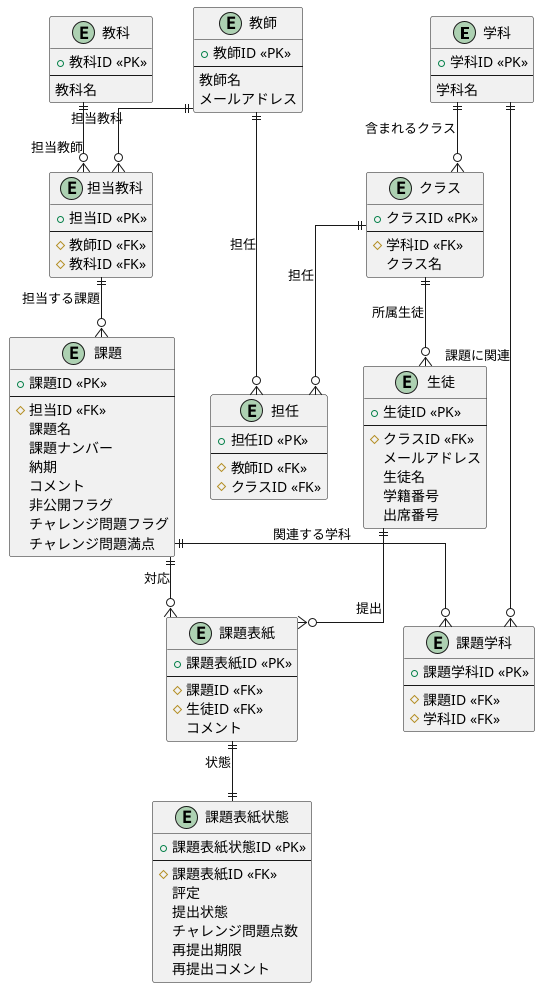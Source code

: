 @startuml ScholorSync

entity "学科" as department {
  + 学科ID <<PK>>
  --
  学科名
}

entity "クラス" as school_class {
  + クラスID <<PK>>
  --
  # 学科ID <<FK>>
  クラス名
}

entity "生徒" as student {
  + 生徒ID <<PK>>
  --
  # クラスID <<FK>>
  メールアドレス
  生徒名
  学籍番号
  出席番号
}

entity "教師" as teacher {
  + 教師ID <<PK>>
  --
  教師名
  メールアドレス
}

entity "担任" as class_teacher {
  + 担任ID <<PK>>
  --
  # 教師ID <<FK>>
  # クラスID <<FK>>
}

entity "教科" as subject {
  + 教科ID <<PK>>
  --
  教科名
}

entity "担当教科" as teacher_subject {
  + 担当ID <<PK>>
  --
  # 教師ID <<FK>>
  # 教科ID <<FK>>
}

entity "課題" as issue {
  + 課題ID <<PK>>
  --
  # 担当ID <<FK>>
  課題名
  課題ナンバー
  納期
  コメント
  非公開フラグ
  チャレンジ問題フラグ
  チャレンジ問題満点
}

entity "課題学科" as issue_department {
  + 課題学科ID <<PK>>
  --
  # 課題ID <<FK>>
  # 学科ID <<FK>>
}

entity "課題表紙" as issueCover {
  + 課題表紙ID <<PK>>
  --
  # 課題ID <<FK>>
  # 生徒ID <<FK>>
  コメント
}

entity "課題表紙状態" as issueCoverStatus {
  + 課題表紙状態ID <<PK>>
  --
  # 課題表紙ID <<FK>>
  評定
  提出状態
  チャレンジ問題点数
  再提出期限
  再提出コメント
}

' エンティティ間の関係を設定
department ||--o{ school_class : 含まれるクラス
department ||--o{ issue_department : 課題に関連

school_class ||--o{ student : 所属生徒
school_class ||--o{ class_teacher : 担任

teacher ||--o{ class_teacher : 担任
teacher ||--o{ teacher_subject : 担当教科

subject ||--o{ teacher_subject : 担当教師

teacher_subject ||--o{ issue : 担当する課題

issue ||--o{ issue_department : 関連する学科
issue ||--o{ issueCover : 対応

student ||--o{ issueCover : 提出

issueCover ||--|| issueCoverStatus : 状態

' 線種を直交線に設定
skinparam Linetype ortho

@enduml